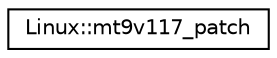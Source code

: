 digraph "Graphical Class Hierarchy"
{
 // INTERACTIVE_SVG=YES
  edge [fontname="Helvetica",fontsize="10",labelfontname="Helvetica",labelfontsize="10"];
  node [fontname="Helvetica",fontsize="10",shape=record];
  rankdir="LR";
  Node1 [label="Linux::mt9v117_patch",height=0.2,width=0.4,color="black", fillcolor="white", style="filled",URL="$structLinux_1_1mt9v117__patch.html"];
}
